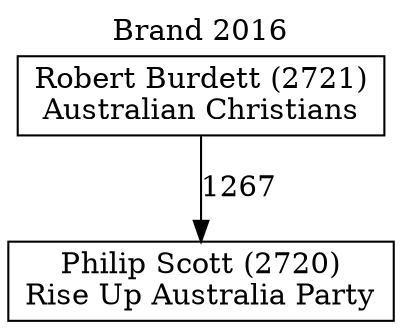 // House preference flow
digraph "Philip Scott (2720)_Brand_2016" {
	graph [label="Brand 2016" labelloc=t mclimit=10]
	node [shape=box]
	"Philip Scott (2720)" [label="Philip Scott (2720)
Rise Up Australia Party"]
	"Robert Burdett (2721)" [label="Robert Burdett (2721)
Australian Christians"]
	"Robert Burdett (2721)" -> "Philip Scott (2720)" [label=1267]
}
